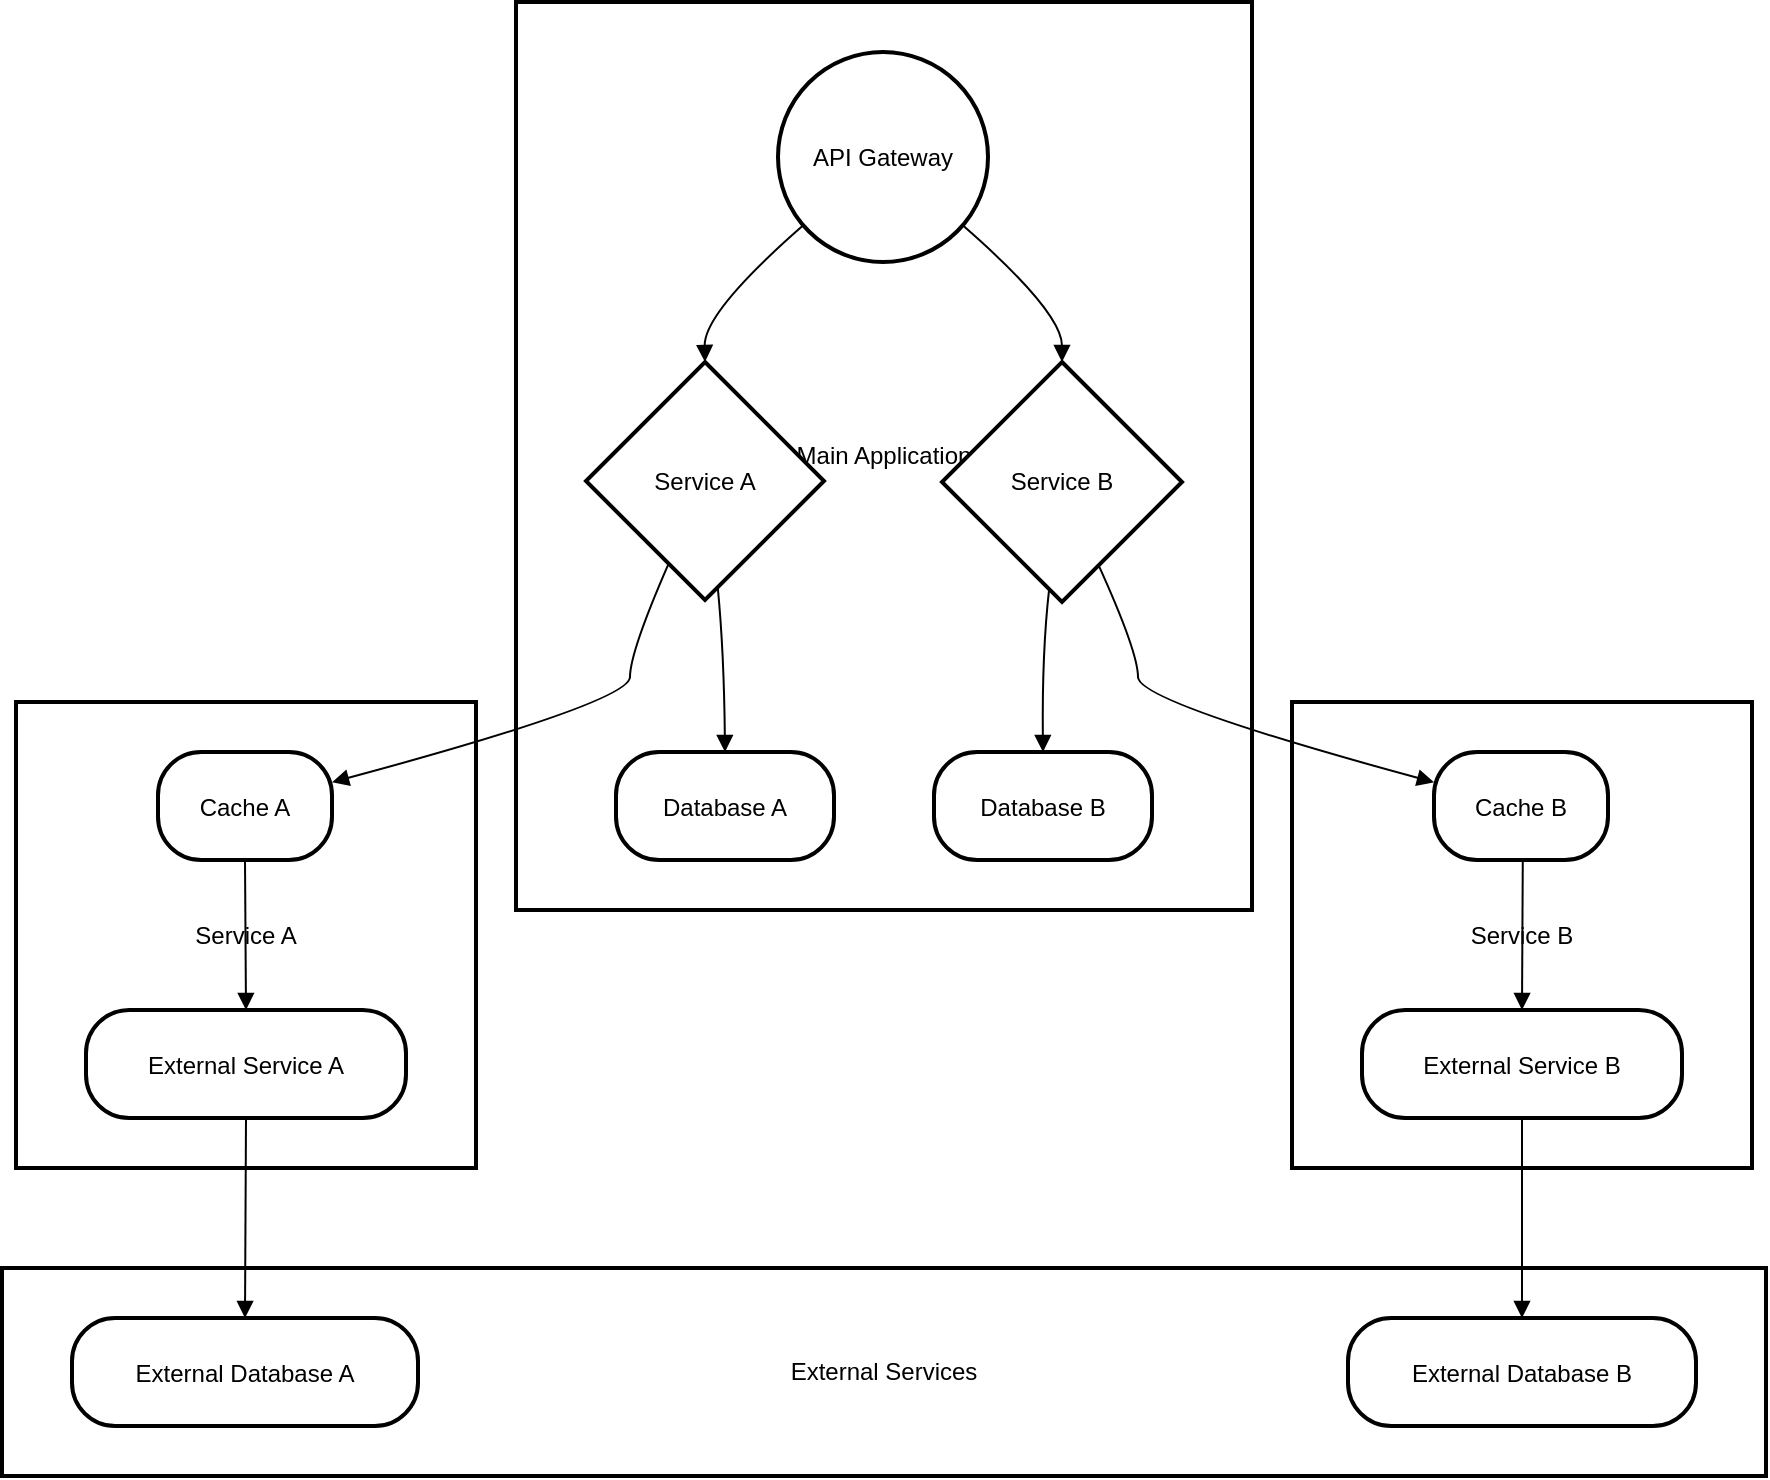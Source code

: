<mxfile version="26.0.1">
  <diagram name="Strona-1" id="yV0T3JIf6glD0yWkxZMH">
    <mxGraphModel>
      <root>
        <mxCell id="0" />
        <mxCell id="1" parent="0" />
        <mxCell id="2" value="External Services" style="whiteSpace=wrap;strokeWidth=2;" vertex="1" parent="1">
          <mxGeometry x="8" y="641" width="882" height="104" as="geometry" />
        </mxCell>
        <mxCell id="3" value="Service B" style="whiteSpace=wrap;strokeWidth=2;" vertex="1" parent="1">
          <mxGeometry x="653" y="358" width="230" height="233" as="geometry" />
        </mxCell>
        <mxCell id="4" value="Service A" style="whiteSpace=wrap;strokeWidth=2;" vertex="1" parent="1">
          <mxGeometry x="15" y="358" width="230" height="233" as="geometry" />
        </mxCell>
        <mxCell id="5" value="Main Application" style="whiteSpace=wrap;strokeWidth=2;" vertex="1" parent="1">
          <mxGeometry x="265" y="8" width="368" height="454" as="geometry" />
        </mxCell>
        <mxCell id="6" value="API Gateway" style="ellipse;aspect=fixed;strokeWidth=2;whiteSpace=wrap;" vertex="1" parent="1">
          <mxGeometry x="396" y="33" width="105" height="105" as="geometry" />
        </mxCell>
        <mxCell id="7" value="Service A" style="rhombus;strokeWidth=2;whiteSpace=wrap;" vertex="1" parent="1">
          <mxGeometry x="300" y="188" width="119" height="119" as="geometry" />
        </mxCell>
        <mxCell id="8" value="Service B" style="rhombus;strokeWidth=2;whiteSpace=wrap;" vertex="1" parent="1">
          <mxGeometry x="478" y="188" width="120" height="120" as="geometry" />
        </mxCell>
        <mxCell id="9" value="Database A" style="rounded=1;arcSize=40;strokeWidth=2" vertex="1" parent="1">
          <mxGeometry x="315" y="383" width="109" height="54" as="geometry" />
        </mxCell>
        <mxCell id="10" value="Database B" style="rounded=1;arcSize=40;strokeWidth=2" vertex="1" parent="1">
          <mxGeometry x="474" y="383" width="109" height="54" as="geometry" />
        </mxCell>
        <mxCell id="11" value="Cache A" style="rounded=1;arcSize=40;strokeWidth=2" vertex="1" parent="1">
          <mxGeometry x="86" y="383" width="87" height="54" as="geometry" />
        </mxCell>
        <mxCell id="12" value="External Service A" style="rounded=1;arcSize=40;strokeWidth=2" vertex="1" parent="1">
          <mxGeometry x="50" y="512" width="160" height="54" as="geometry" />
        </mxCell>
        <mxCell id="13" value="Cache B" style="rounded=1;arcSize=40;strokeWidth=2" vertex="1" parent="1">
          <mxGeometry x="724" y="383" width="87" height="54" as="geometry" />
        </mxCell>
        <mxCell id="14" value="External Service B" style="rounded=1;arcSize=40;strokeWidth=2" vertex="1" parent="1">
          <mxGeometry x="688" y="512" width="160" height="54" as="geometry" />
        </mxCell>
        <mxCell id="15" value="External Database A" style="rounded=1;arcSize=40;strokeWidth=2" vertex="1" parent="1">
          <mxGeometry x="43" y="666" width="173" height="54" as="geometry" />
        </mxCell>
        <mxCell id="16" value="External Database B" style="rounded=1;arcSize=40;strokeWidth=2" vertex="1" parent="1">
          <mxGeometry x="681" y="666" width="174" height="54" as="geometry" />
        </mxCell>
        <mxCell id="17" value="" style="curved=1;startArrow=none;endArrow=block;exitX=0;exitY=0.93;entryX=0.5;entryY=0;" edge="1" parent="1" source="6" target="7">
          <mxGeometry relative="1" as="geometry">
            <Array as="points">
              <mxPoint x="359" y="163" />
            </Array>
          </mxGeometry>
        </mxCell>
        <mxCell id="18" value="" style="curved=1;startArrow=none;endArrow=block;exitX=1;exitY=0.93;entryX=0.5;entryY=0;" edge="1" parent="1" source="6" target="8">
          <mxGeometry relative="1" as="geometry">
            <Array as="points">
              <mxPoint x="538" y="163" />
            </Array>
          </mxGeometry>
        </mxCell>
        <mxCell id="19" value="" style="curved=1;startArrow=none;endArrow=block;exitX=0.56;exitY=1;entryX=0.5;entryY=-0.01;" edge="1" parent="1" source="7" target="9">
          <mxGeometry relative="1" as="geometry">
            <Array as="points">
              <mxPoint x="369" y="333" />
            </Array>
          </mxGeometry>
        </mxCell>
        <mxCell id="20" value="" style="curved=1;startArrow=none;endArrow=block;exitX=0.44;exitY=1;entryX=0.5;entryY=-0.01;" edge="1" parent="1" source="8" target="10">
          <mxGeometry relative="1" as="geometry">
            <Array as="points">
              <mxPoint x="528" y="333" />
            </Array>
          </mxGeometry>
        </mxCell>
        <mxCell id="21" value="" style="curved=1;startArrow=none;endArrow=block;exitX=0.28;exitY=1;entryX=1;entryY=0.28;" edge="1" parent="1" source="7" target="11">
          <mxGeometry relative="1" as="geometry">
            <Array as="points">
              <mxPoint x="322" y="333" />
              <mxPoint x="322" y="358" />
            </Array>
          </mxGeometry>
        </mxCell>
        <mxCell id="22" value="" style="curved=1;startArrow=none;endArrow=block;exitX=0.5;exitY=0.99;entryX=0.5;entryY=-0.01;" edge="1" parent="1" source="11" target="12">
          <mxGeometry relative="1" as="geometry">
            <Array as="points" />
          </mxGeometry>
        </mxCell>
        <mxCell id="23" value="" style="curved=1;startArrow=none;endArrow=block;exitX=0.72;exitY=1;entryX=0;entryY=0.28;" edge="1" parent="1" source="8" target="13">
          <mxGeometry relative="1" as="geometry">
            <Array as="points">
              <mxPoint x="576" y="333" />
              <mxPoint x="576" y="358" />
            </Array>
          </mxGeometry>
        </mxCell>
        <mxCell id="24" value="" style="curved=1;startArrow=none;endArrow=block;exitX=0.51;exitY=0.99;entryX=0.5;entryY=-0.01;" edge="1" parent="1" source="13" target="14">
          <mxGeometry relative="1" as="geometry">
            <Array as="points" />
          </mxGeometry>
        </mxCell>
        <mxCell id="25" value="" style="curved=1;startArrow=none;endArrow=block;exitX=0.5;exitY=0.99;entryX=0.5;entryY=-0.01;" edge="1" parent="1" source="12" target="15">
          <mxGeometry relative="1" as="geometry">
            <Array as="points" />
          </mxGeometry>
        </mxCell>
        <mxCell id="26" value="" style="curved=1;startArrow=none;endArrow=block;exitX=0.5;exitY=0.99;entryX=0.5;entryY=-0.01;" edge="1" parent="1" source="14" target="16">
          <mxGeometry relative="1" as="geometry">
            <Array as="points" />
          </mxGeometry>
        </mxCell>
      </root>
    </mxGraphModel>
  </diagram>
</mxfile>
